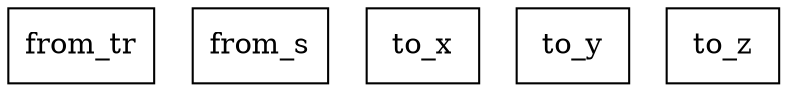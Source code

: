 digraph {
    graph [rankdir=TB
          ,bgcolor=transparent];
    node [shape=box
         ,fillcolor=white
         ,style=filled];
    0 [label=<from_tr>];
    1 [label=<from_s>];
    2 [label=<to_x>];
    3 [label=<to_y>];
    4 [label=<to_z>];
}